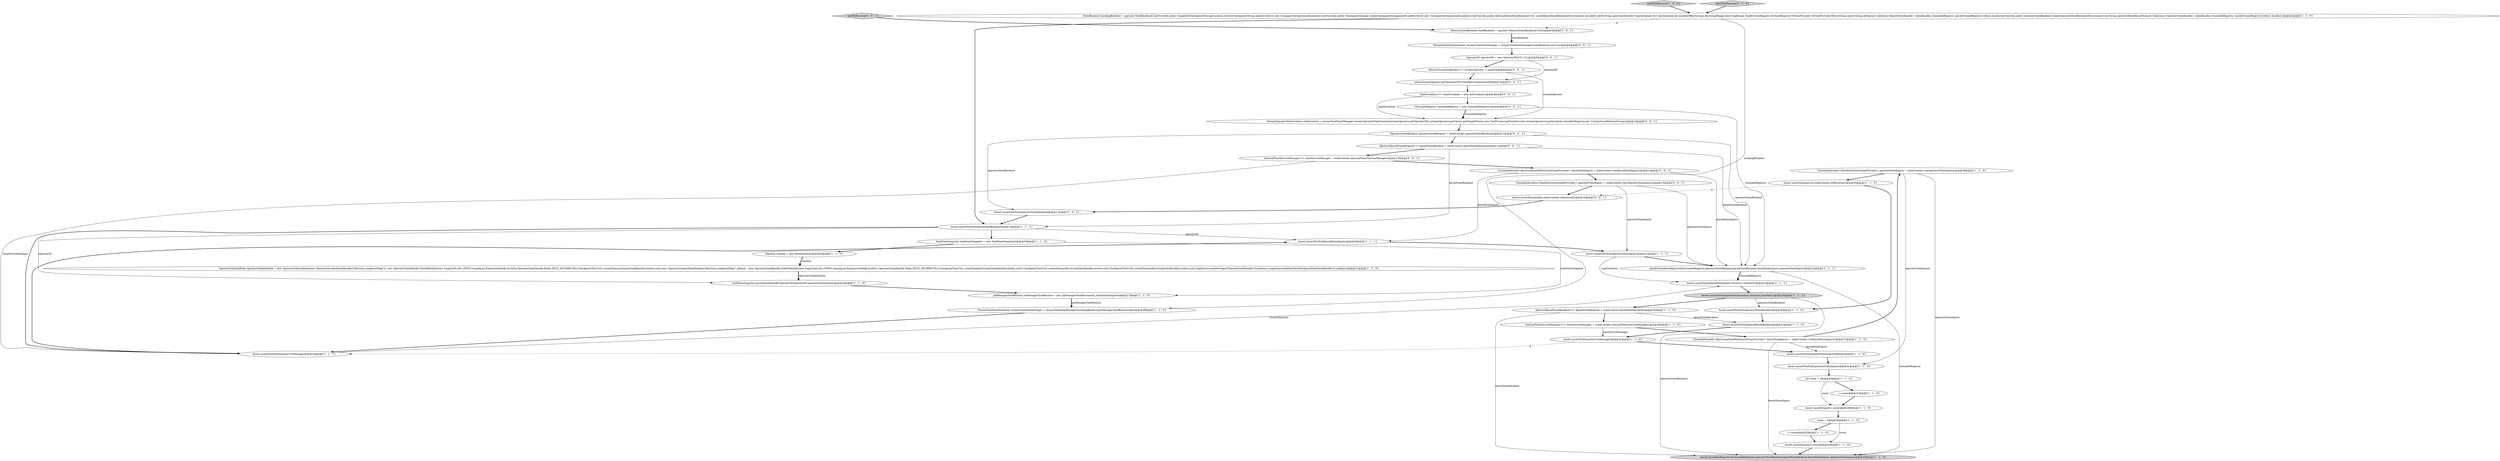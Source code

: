 digraph {
13 [style = filled, label = "++count@@@47@@@['1', '1', '0']", fillcolor = white, shape = ellipse image = "AAA0AAABBB1BBB"];
7 [style = filled, label = "Assert.assertNotNull(operatorStateInputs)@@@21@@@['1', '1', '1']", fillcolor = white, shape = ellipse image = "AAA0AAABBB1BBB"];
48 [style = filled, label = "CloseableRegistry closeableRegistry = new CloseableRegistry()@@@9@@@['0', '0', '1']", fillcolor = white, shape = ellipse image = "AAA0AAABBB3BBB"];
19 [style = filled, label = "JobManagerTaskRestore jobManagerTaskRestore = new JobManagerTaskRestore(0L,taskStateSnapshot)@@@27@@@['1', '1', '0']", fillcolor = white, shape = ellipse image = "AAA0AAABBB1BBB"];
26 [style = filled, label = "testWithRestore['1', '0', '0']", fillcolor = lightgray, shape = diamond image = "AAA0AAABBB1BBB"];
12 [style = filled, label = "Assert.assertEquals(1,count)@@@49@@@['1', '1', '0']", fillcolor = white, shape = ellipse image = "AAA0AAABBB1BBB"];
29 [style = filled, label = "StreamTaskStateInitializer streamTaskStateManager = streamTaskStateManager(mockingBackend,jobManagerTaskRestore,false)@@@28@@@['1', '1', '0']", fillcolor = white, shape = ellipse image = "AAA0AAABBB1BBB"];
27 [style = filled, label = "count = 0@@@50@@@['1', '1', '0']", fillcolor = white, shape = ellipse image = "AAA0AAABBB1BBB"];
20 [style = filled, label = "CloseableIterable<StatePartitionStreamProvider> operatorStateInputs = stateContext.rawOperatorStateInputs()@@@38@@@['1', '1', '0']", fillcolor = white, shape = ellipse image = "AAA0AAABBB1BBB"];
17 [style = filled, label = "Random random = new Random(0x42)@@@20@@@['1', '1', '0']", fillcolor = white, shape = ellipse image = "AAA0AAABBB1BBB"];
4 [style = filled, label = "AbstractKeyedStateBackend<?> keyedStateBackend = stateContext.keyedStateBackend()@@@35@@@['1', '1', '0']", fillcolor = white, shape = ellipse image = "AAA0AAABBB1BBB"];
30 [style = filled, label = "Assert.assertNotNull(keyedStateInputs)@@@20@@@['1', '1', '1']", fillcolor = white, shape = ellipse image = "AAA0AAABBB1BBB"];
35 [style = filled, label = "CloseableIterable<KeyGroupStatePartitionStreamProvider> keyedStateInputs = stateContext.rawKeyedStateInputs()@@@14@@@['0', '0', '1']", fillcolor = white, shape = ellipse image = "AAA0AAABBB3BBB"];
45 [style = filled, label = "AbstractStreamOperator<?> streamOperator = mock()@@@6@@@['0', '0', '1']", fillcolor = white, shape = ellipse image = "AAA0AAABBB3BBB"];
16 [style = filled, label = "OperatorSubtaskState operatorSubtaskState = new OperatorSubtaskState(new OperatorStreamStateHandle(Collections.singletonMap(\"a\",new OperatorStateHandle.StateMetaInfo(new long((((edu.fdu.CPPDG.tinypdg.pe.ExpressionInfo@1bc5d3a,OperatorStateHandle.Mode.SPLIT_DISTRIBUTE)),CheckpointTestUtils.createDummyStreamStateHandle(random,null)),new OperatorStreamStateHandle(Collections.singletonMap(\"_default_\",new OperatorStateHandle.StateMetaInfo(new long((((edu.fdu.CPPDG.tinypdg.pe.ExpressionInfo@1bc5d51,OperatorStateHandle.Mode.SPLIT_DISTRIBUTE)),CheckpointTestUtils.createDummyStreamStateHandle(random,null)),CheckpointTestUtils.createDummyKeyGroupStateHandle(random,null),CheckpointTestUtils.createDummyKeyGroupStateHandle(random,null),singleton(createNewInputChannelStateHandle(10,random)),singleton(createNewResultSubpartitionStateHandle(10,random)))@@@21@@@['1', '1', '0']", fillcolor = white, shape = ellipse image = "AAA0AAABBB1BBB"];
21 [style = filled, label = "Assert.assertNotNull(keyedStateBackend)@@@41@@@['1', '1', '0']", fillcolor = white, shape = ellipse image = "AAA0AAABBB1BBB"];
36 [style = filled, label = "OperatorStateBackend operatorStateBackend = stateContext.operatorStateBackend()@@@11@@@['0', '0', '1']", fillcolor = white, shape = ellipse image = "AAA0AAABBB3BBB"];
6 [style = filled, label = "Assert.assertFalse(keyedStateInputs.iterator().hasNext())@@@23@@@['1', '1', '1']", fillcolor = white, shape = ellipse image = "AAA0AAABBB1BBB"];
37 [style = filled, label = "TypeSerializer<?> typeSerializer = new IntSerializer()@@@8@@@['0', '0', '1']", fillcolor = white, shape = ellipse image = "AAA0AAABBB3BBB"];
23 [style = filled, label = "Assert.assertNotNull(keyedStateBackend)@@@18@@@['1', '1', '1']", fillcolor = white, shape = ellipse image = "AAA0AAABBB1BBB"];
39 [style = filled, label = "StreamOperatorStateContext stateContext = streamTaskStateManager.streamOperatorStateContext(streamOperator.getOperatorID(),streamOperator.getClass().getSimpleName(),new TestProcessingTimeService(),streamOperator,typeSerializer,closeableRegistry,new UnregisteredMetricsGroup())@@@10@@@['0', '0', '1']", fillcolor = white, shape = ellipse image = "AAA0AAABBB3BBB"];
2 [style = filled, label = "InternalTimeServiceManager<?> timeServiceManager = stateContext.internalTimerServiceManager()@@@36@@@['1', '1', '0']", fillcolor = white, shape = ellipse image = "AAA0AAABBB1BBB"];
11 [style = filled, label = "Assert.assertEquals(true,stateContext.isRestored())@@@39@@@['1', '1', '0']", fillcolor = white, shape = ellipse image = "AAA0AAABBB1BBB"];
43 [style = filled, label = "Assert.assertEquals(false,stateContext.isRestored())@@@16@@@['0', '0', '1']", fillcolor = white, shape = ellipse image = "AAA0AAABBB3BBB"];
14 [style = filled, label = "Assert.assertEquals(3,count)@@@54@@@['1', '1', '0']", fillcolor = white, shape = ellipse image = "AAA0AAABBB1BBB"];
8 [style = filled, label = "Assert.assertNotNull(operatorStateBackend)@@@40@@@['1', '1', '0']", fillcolor = white, shape = ellipse image = "AAA0AAABBB1BBB"];
10 [style = filled, label = "Assert.assertFalse(operatorStateInputs.iterator().hasNext())@@@24@@@['1', '1', '1']", fillcolor = lightgray, shape = ellipse image = "AAA0AAABBB1BBB"];
1 [style = filled, label = "Assert.assertNotNull(timeServiceManager)@@@19@@@['1', '1', '1']", fillcolor = white, shape = ellipse image = "AAA0AAABBB1BBB"];
44 [style = filled, label = "MemoryStateBackend stateBackend = spy(new MemoryStateBackend(1024))@@@3@@@['0', '0', '1']", fillcolor = white, shape = ellipse image = "AAA0AAABBB3BBB"];
25 [style = filled, label = "Assert.assertNotNull(keyedStateInputs)@@@43@@@['1', '1', '0']", fillcolor = white, shape = ellipse image = "AAA0AAABBB1BBB"];
28 [style = filled, label = "taskStateSnapshot.putSubtaskStateByOperatorID(operatorID,operatorSubtaskState)@@@26@@@['1', '1', '0']", fillcolor = white, shape = ellipse image = "AAA0AAABBB1BBB"];
9 [style = filled, label = "TaskStateSnapshot taskStateSnapshot = new TaskStateSnapshot()@@@19@@@['1', '1', '0']", fillcolor = white, shape = ellipse image = "AAA0AAABBB1BBB"];
46 [style = filled, label = "StreamTaskStateInitializer streamTaskStateManager = streamTaskStateManager(stateBackend,null,true)@@@4@@@['0', '0', '1']", fillcolor = white, shape = ellipse image = "AAA0AAABBB3BBB"];
22 [style = filled, label = "Assert.assertNull(timeServiceManager)@@@42@@@['1', '1', '0']", fillcolor = white, shape = ellipse image = "AAA0AAABBB1BBB"];
47 [style = filled, label = "InternalTimeServiceManager<?> timeServiceManager = stateContext.internalTimerServiceManager()@@@13@@@['0', '0', '1']", fillcolor = white, shape = ellipse image = "AAA0AAABBB3BBB"];
15 [style = filled, label = "int count = 0@@@45@@@['1', '1', '0']", fillcolor = white, shape = ellipse image = "AAA0AAABBB1BBB"];
32 [style = filled, label = "testWithRestore['0', '1', '0']", fillcolor = lightgray, shape = diamond image = "AAA0AAABBB2BBB"];
31 [style = filled, label = "StateBackend mockingBackend = spy(new StateBackend(){@Override public CompletedCheckpointStorageLocation resolveCheckpoint(String pointer){throw new UnsupportedOperationException()}@Override public CheckpointStorage createCheckpointStorage(JobID jobId){throw new UnsupportedOperationException()}@Override public AbstractKeyedStateBackend<K> createKeyedStateBackend(Environment env,JobID jobID,String operatorIdentifier,TypeSerializer<K> keySerializer,int numberOfKeyGroups,KeyGroupRange keyGroupRange,TaskKvStateRegistry kvStateRegistry,TtlTimeProvider ttlTimeProvider,MetricGroup metricGroup,@Nonnull Collection<KeyedStateHandle> stateHandles,CloseableRegistry cancelStreamRegistry){return mock()}@Override public OperatorStateBackend createOperatorStateBackend(Environment env,String operatorIdentifier,@Nonnull Collection<OperatorStateHandle> stateHandles,CloseableRegistry cancelStreamRegistry){return mock()}})@@@3@@@['1', '1', '0']", fillcolor = white, shape = ellipse image = "AAA0AAABBB1BBB"];
0 [style = filled, label = "++count@@@52@@@['1', '1', '0']", fillcolor = white, shape = ellipse image = "AAA0AAABBB1BBB"];
34 [style = filled, label = "testNoRestore['0', '0', '1']", fillcolor = lightgray, shape = diamond image = "AAA0AAABBB3BBB"];
18 [style = filled, label = "CloseableIterable<KeyGroupStatePartitionStreamProvider> keyedStateInputs = stateContext.rawKeyedStateInputs()@@@37@@@['1', '1', '0']", fillcolor = white, shape = ellipse image = "AAA0AAABBB1BBB"];
3 [style = filled, label = "Assert.assertNotNull(operatorStateInputs)@@@44@@@['1', '1', '0']", fillcolor = white, shape = ellipse image = "AAA0AAABBB1BBB"];
40 [style = filled, label = "when(streamOperator.getOperatorID()).thenReturn(operatorID)@@@7@@@['0', '0', '1']", fillcolor = white, shape = ellipse image = "AAA0AAABBB3BBB"];
38 [style = filled, label = "CloseableIterable<StatePartitionStreamProvider> operatorStateInputs = stateContext.rawOperatorStateInputs()@@@15@@@['0', '0', '1']", fillcolor = white, shape = ellipse image = "AAA0AAABBB3BBB"];
41 [style = filled, label = "Assert.assertNotNull(operatorStateBackend)@@@17@@@['0', '0', '1']", fillcolor = white, shape = ellipse image = "AAA0AAABBB3BBB"];
5 [style = filled, label = "checkCloseablesRegistered(closeableRegistry,operatorStateBackend,keyedStateBackend,keyedStateInputs,operatorStateInputs)@@@22@@@['1', '1', '1']", fillcolor = white, shape = ellipse image = "AAA0AAABBB1BBB"];
33 [style = filled, label = "AbstractKeyedStateBackend<?> keyedStateBackend = stateContext.keyedStateBackend()@@@12@@@['0', '0', '1']", fillcolor = white, shape = ellipse image = "AAA0AAABBB3BBB"];
42 [style = filled, label = "OperatorID operatorID = new OperatorID(47L,11L)@@@5@@@['0', '0', '1']", fillcolor = white, shape = ellipse image = "AAA0AAABBB3BBB"];
24 [style = filled, label = "checkCloseablesRegistered(closeableRegistry,operatorStateBackend,keyedStateBackend,keyedStateInputs,operatorStateInputs)@@@55@@@['1', '1', '0']", fillcolor = lightgray, shape = ellipse image = "AAA0AAABBB1BBB"];
23->9 [style = bold, label=""];
12->27 [style = bold, label=""];
25->3 [style = bold, label=""];
20->24 [style = solid, label="operatorStateInputs"];
18->20 [style = bold, label=""];
4->21 [style = solid, label="keyedStateBackend"];
21->22 [style = bold, label=""];
4->24 [style = solid, label="keyedStateBackend"];
18->25 [style = solid, label="keyedStateInputs"];
41->23 [style = bold, label=""];
45->39 [style = solid, label="streamOperator"];
33->23 [style = solid, label="keyedStateBackend"];
36->41 [style = solid, label="operatorStateBackend"];
14->24 [style = bold, label=""];
15->12 [style = solid, label="count"];
42->40 [style = solid, label="operatorID"];
33->47 [style = bold, label=""];
36->5 [style = solid, label="operatorStateBackend"];
33->5 [style = solid, label="keyedStateBackend"];
4->2 [style = bold, label=""];
43->41 [style = bold, label=""];
13->12 [style = bold, label=""];
38->5 [style = solid, label="operatorStateInputs"];
19->29 [style = bold, label=""];
23->28 [style = solid, label="operatorID"];
30->7 [style = bold, label=""];
9->17 [style = bold, label=""];
1->30 [style = bold, label=""];
15->13 [style = bold, label=""];
1->6 [style = solid, label="streamOperator"];
16->28 [style = bold, label=""];
17->16 [style = bold, label=""];
31->23 [style = bold, label=""];
5->6 [style = bold, label=""];
37->48 [style = bold, label=""];
44->46 [style = bold, label=""];
7->6 [style = solid, label="typeSerializer"];
5->6 [style = solid, label="closeableRegistry"];
28->19 [style = bold, label=""];
9->19 [style = solid, label="taskStateSnapshot"];
11->43 [style = dashed, label="0"];
38->43 [style = bold, label=""];
39->36 [style = bold, label=""];
10->4 [style = bold, label=""];
22->25 [style = bold, label=""];
34->44 [style = bold, label=""];
37->39 [style = solid, label="typeSerializer"];
2->22 [style = solid, label="timeServiceManager"];
29->1 [style = bold, label=""];
0->14 [style = bold, label=""];
17->16 [style = solid, label="random"];
27->14 [style = solid, label="count"];
10->24 [style = solid, label="operatorStateBackend"];
20->11 [style = bold, label=""];
45->40 [style = bold, label=""];
16->28 [style = solid, label="operatorSubtaskState"];
47->35 [style = bold, label=""];
8->21 [style = bold, label=""];
23->30 [style = solid, label="operatorID"];
47->1 [style = solid, label="timeServiceManager"];
11->8 [style = bold, label=""];
44->46 [style = solid, label="stateBackend"];
36->33 [style = bold, label=""];
7->5 [style = bold, label=""];
48->5 [style = solid, label="closeableRegistry"];
5->24 [style = solid, label="closeableRegistry"];
10->8 [style = solid, label="operatorStateBackend"];
20->3 [style = solid, label="operatorStateInputs"];
35->5 [style = solid, label="keyedStateInputs"];
31->44 [style = dashed, label="0"];
42->45 [style = bold, label=""];
38->7 [style = solid, label="operatorStateInputs"];
23->1 [style = bold, label=""];
26->31 [style = bold, label=""];
27->0 [style = bold, label=""];
48->39 [style = bold, label=""];
46->42 [style = bold, label=""];
6->10 [style = bold, label=""];
18->24 [style = solid, label="keyedStateInputs"];
2->18 [style = bold, label=""];
32->31 [style = bold, label=""];
35->38 [style = bold, label=""];
40->37 [style = bold, label=""];
35->30 [style = solid, label="keyedStateInputs"];
3->15 [style = bold, label=""];
48->39 [style = solid, label="closeableRegistry"];
19->29 [style = solid, label="jobManagerTaskRestore"];
22->1 [style = dashed, label="0"];
31->29 [style = solid, label="mockingBackend"];
}
